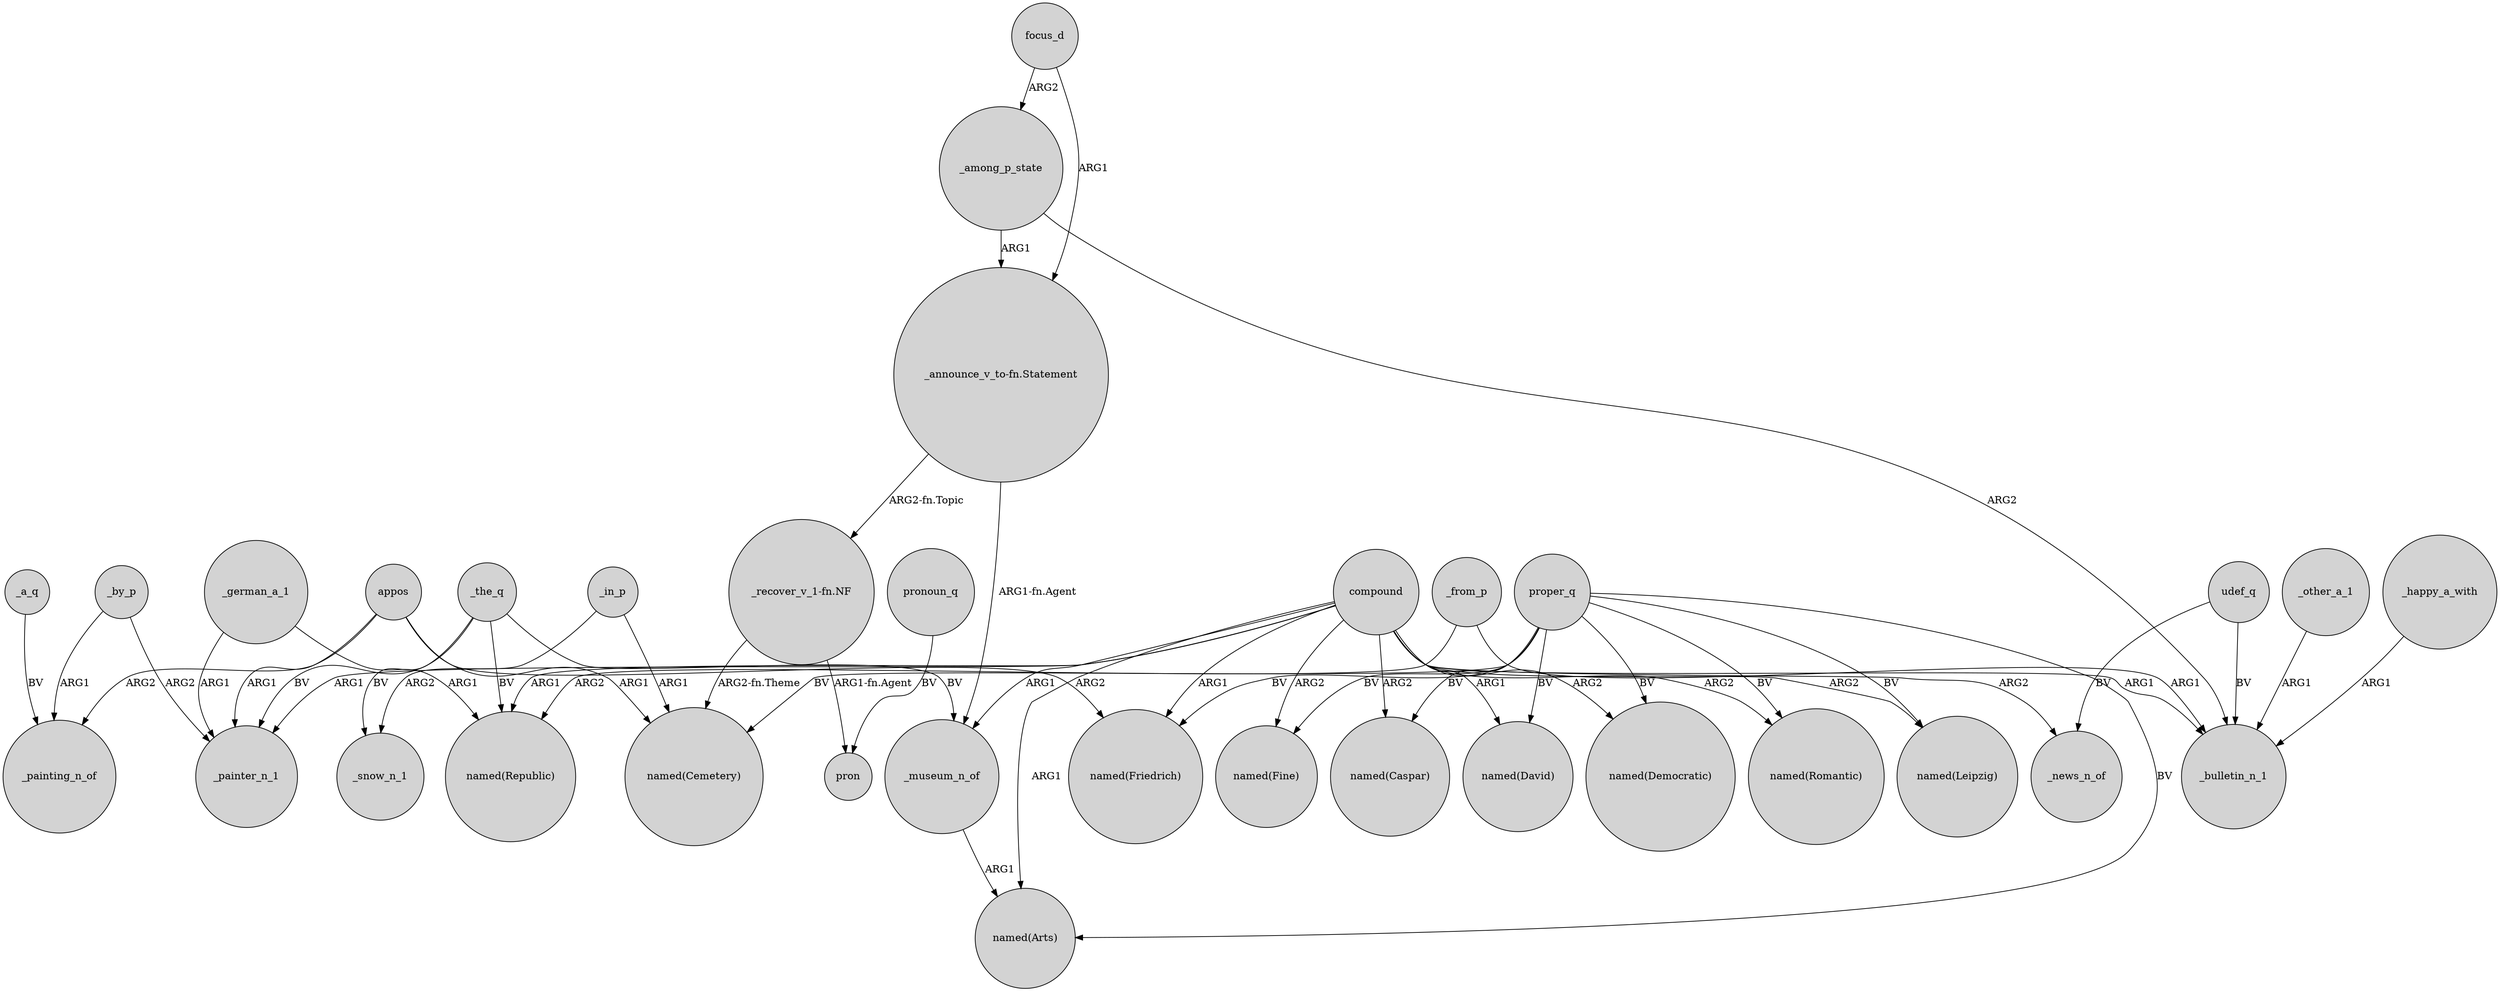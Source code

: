 digraph {
	node [shape=circle style=filled]
	_a_q -> _painting_n_of [label=BV]
	_among_p_state -> "_announce_v_to-fn.Statement" [label=ARG1]
	_museum_n_of -> "named(Arts)" [label=ARG1]
	compound -> _painter_n_1 [label=ARG1]
	focus_d -> "_announce_v_to-fn.Statement" [label=ARG1]
	proper_q -> "named(Romantic)" [label=BV]
	compound -> "named(Caspar)" [label=ARG2]
	appos -> _painter_n_1 [label=ARG1]
	proper_q -> "named(Democratic)" [label=BV]
	proper_q -> "named(Leipzig)" [label=BV]
	_from_p -> _bulletin_n_1 [label=ARG1]
	proper_q -> "named(Arts)" [label=BV]
	"_announce_v_to-fn.Statement" -> "_recover_v_1-fn.NF" [label="ARG2-fn.Topic"]
	_by_p -> _painting_n_of [label=ARG1]
	"_recover_v_1-fn.NF" -> "named(Cemetery)" [label="ARG2-fn.Theme"]
	udef_q -> _bulletin_n_1 [label=BV]
	_german_a_1 -> _painter_n_1 [label=ARG1]
	compound -> _bulletin_n_1 [label=ARG1]
	_the_q -> _snow_n_1 [label=BV]
	_among_p_state -> _bulletin_n_1 [label=ARG2]
	_other_a_1 -> _bulletin_n_1 [label=ARG1]
	compound -> "named(Arts)" [label=ARG1]
	proper_q -> "named(Cemetery)" [label=BV]
	compound -> "named(Friedrich)" [label=ARG1]
	pronoun_q -> pron [label=BV]
	compound -> "named(Democratic)" [label=ARG2]
	proper_q -> "named(Fine)" [label=BV]
	proper_q -> "named(Caspar)" [label=BV]
	compound -> _news_n_of [label=ARG2]
	compound -> "named(Leipzig)" [label=ARG2]
	_the_q -> _museum_n_of [label=BV]
	appos -> "named(Friedrich)" [label=ARG2]
	_german_a_1 -> "named(Republic)" [label=ARG1]
	_happy_a_with -> _bulletin_n_1 [label=ARG1]
	proper_q -> "named(Friedrich)" [label=BV]
	appos -> "named(Cemetery)" [label=ARG1]
	_the_q -> "named(Republic)" [label=BV]
	_in_p -> "named(Cemetery)" [label=ARG1]
	udef_q -> _news_n_of [label=BV]
	compound -> "named(Republic)" [label=ARG1]
	compound -> _museum_n_of [label=ARG1]
	"_recover_v_1-fn.NF" -> pron [label="ARG1-fn.Agent"]
	appos -> _painting_n_of [label=ARG2]
	_by_p -> _painter_n_1 [label=ARG2]
	"_announce_v_to-fn.Statement" -> _museum_n_of [label="ARG1-fn.Agent"]
	_the_q -> _painter_n_1 [label=BV]
	compound -> "named(Romantic)" [label=ARG2]
	proper_q -> "named(David)" [label=BV]
	compound -> "named(Fine)" [label=ARG2]
	focus_d -> _among_p_state [label=ARG2]
	_in_p -> _snow_n_1 [label=ARG2]
	compound -> "named(David)" [label=ARG1]
	_from_p -> "named(Republic)" [label=ARG2]
}
